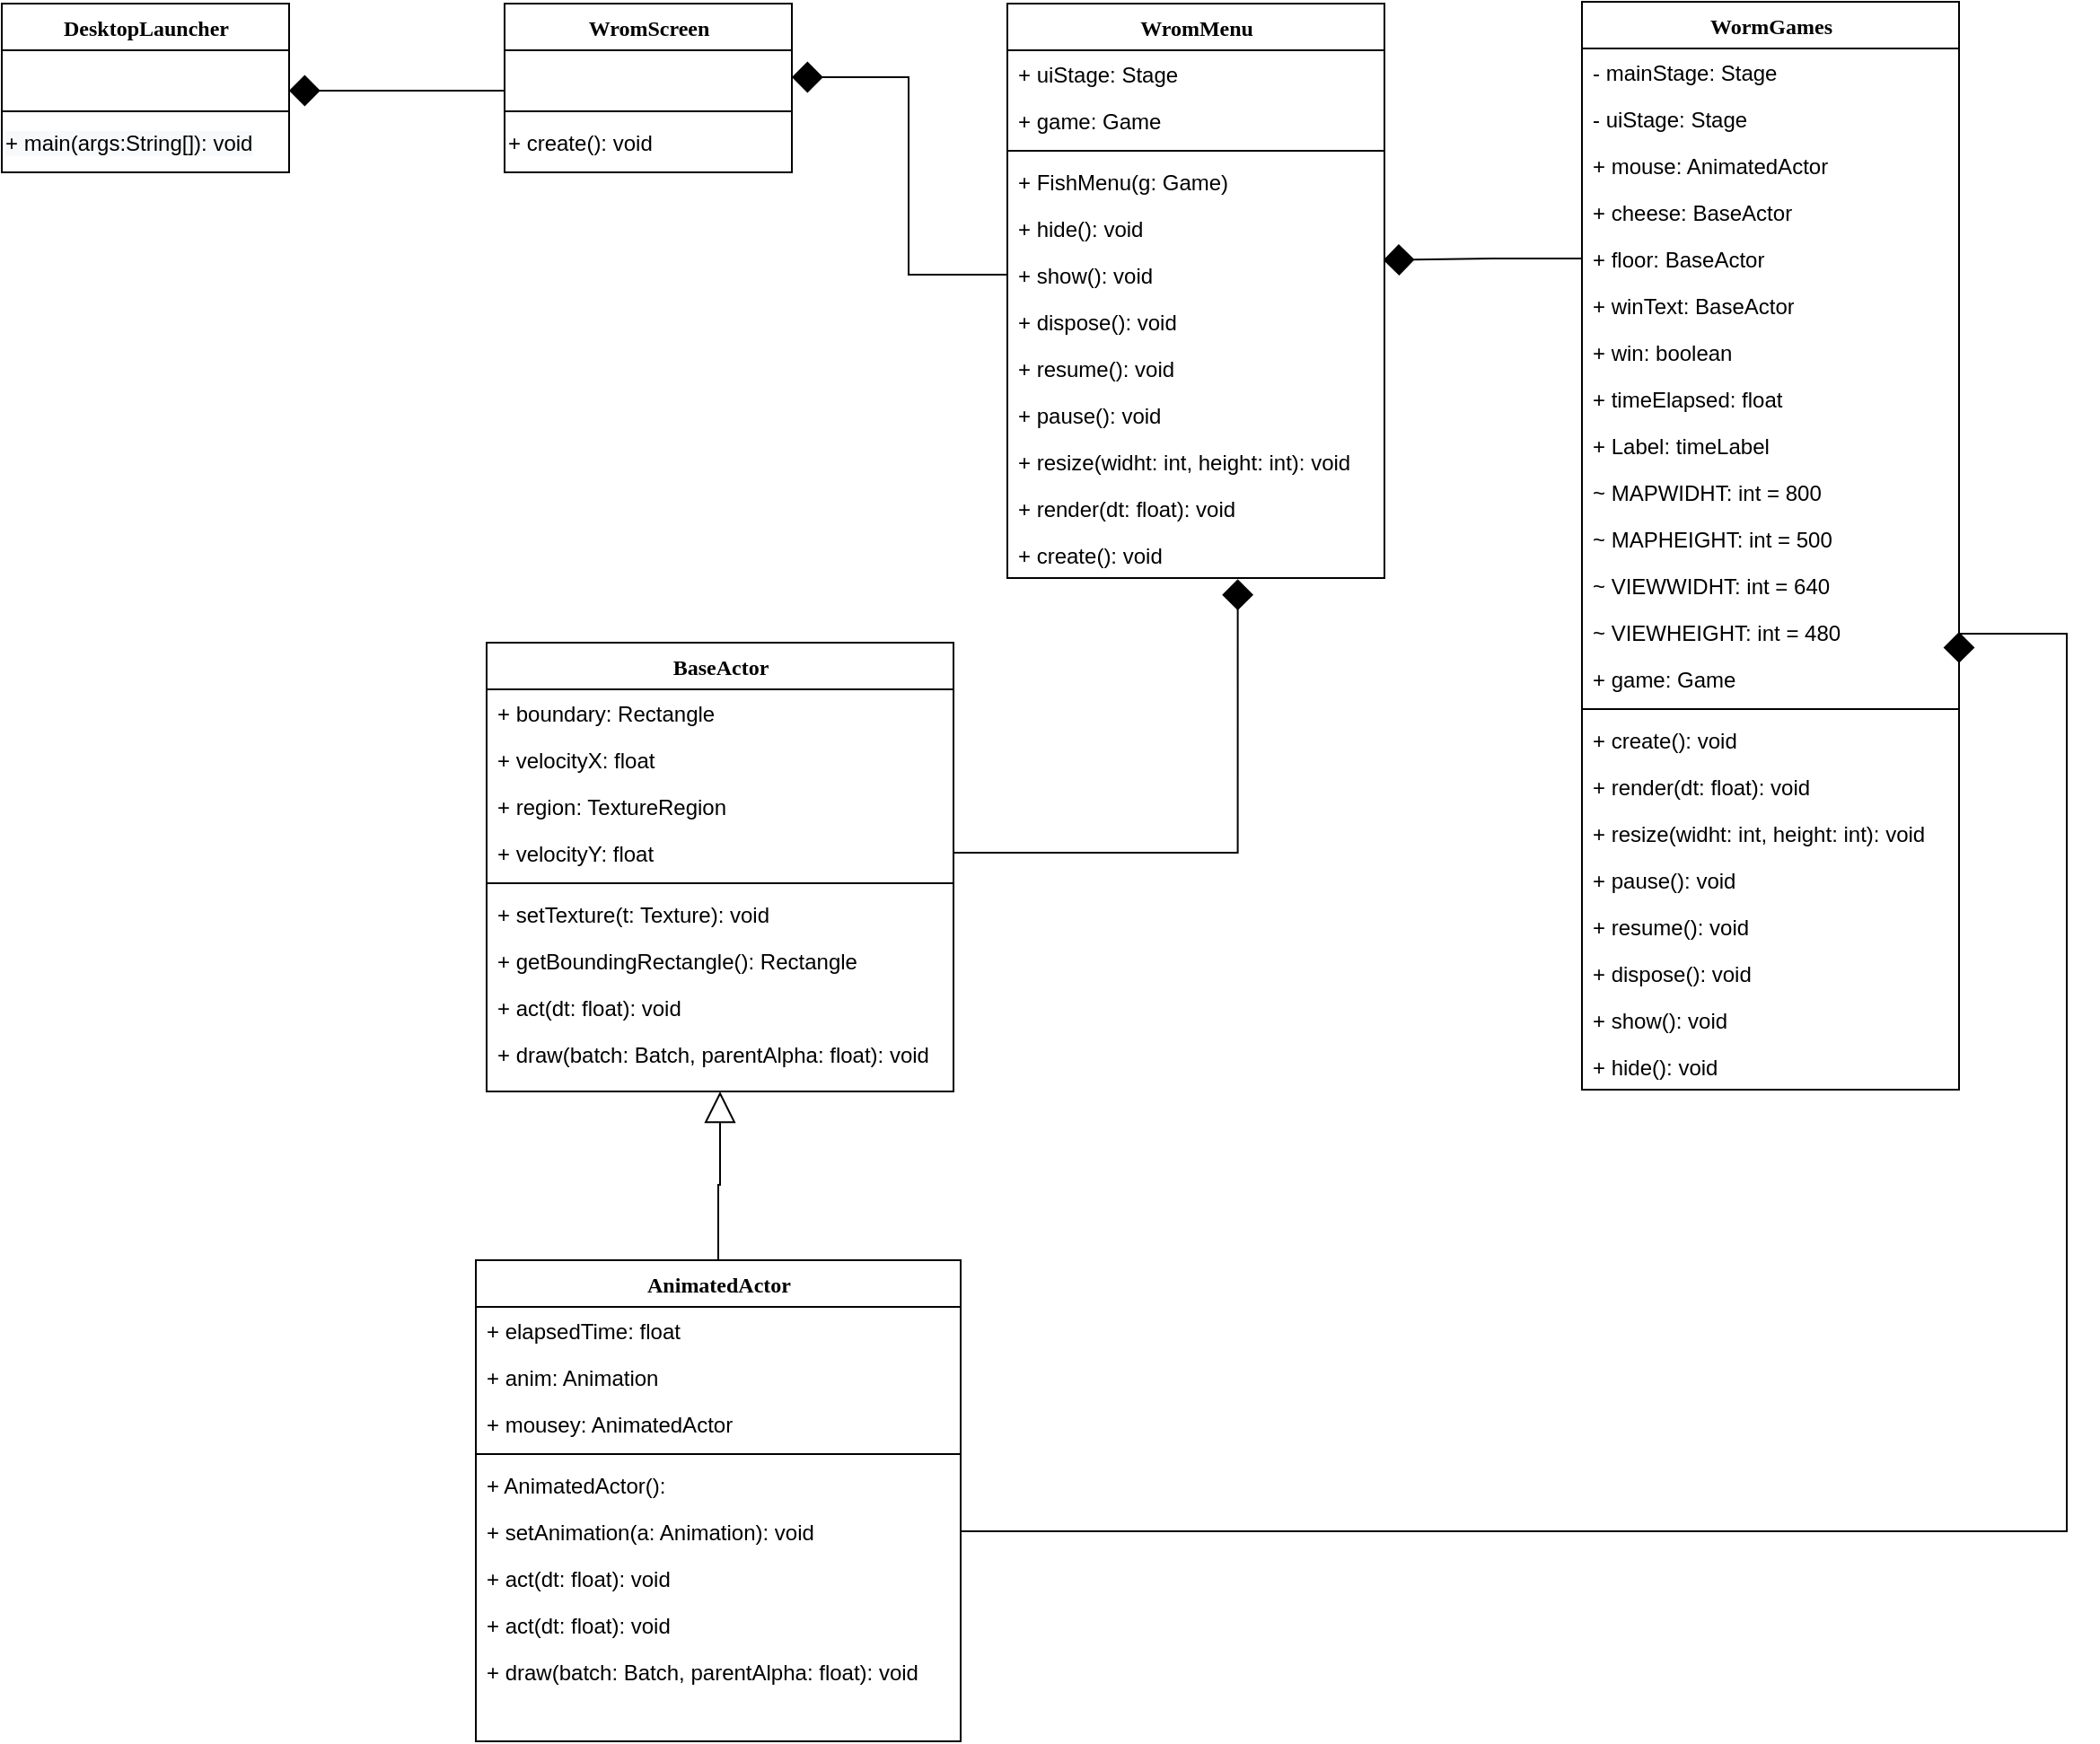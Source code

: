 <mxfile version="16.2.2" type="device" pages="2"><diagram name="Page-1" id="9f46799a-70d6-7492-0946-bef42562c5a5"><mxGraphModel dx="1456" dy="651" grid="1" gridSize="10" guides="1" tooltips="1" connect="1" arrows="1" fold="1" page="1" pageScale="1" pageWidth="1100" pageHeight="850" background="#ffffff" math="0" shadow="0"><root><mxCell id="0"/><mxCell id="1" parent="0"/><mxCell id="78961159f06e98e8-17" value="DesktopLauncher" style="swimlane;html=1;fontStyle=1;align=center;verticalAlign=top;childLayout=stackLayout;horizontal=1;startSize=26;horizontalStack=0;resizeParent=1;resizeLast=0;collapsible=1;marginBottom=0;swimlaneFillColor=#ffffff;rounded=0;shadow=0;comic=0;labelBackgroundColor=none;strokeWidth=1;fillColor=none;fontFamily=Verdana;fontSize=12" parent="1" vertex="1"><mxGeometry x="40" y="40" width="160" height="94" as="geometry"><mxRectangle x="110" y="160" width="120" height="26" as="alternateBounds"/></mxGeometry></mxCell><mxCell id="E7X37nrAxxpJZKLwiDuJ-1" value="&lt;font face=&quot;helvetica&quot;&gt;&amp;nbsp;&lt;/font&gt;" style="text;whiteSpace=wrap;html=1;" vertex="1" parent="78961159f06e98e8-17"><mxGeometry y="26" width="160" height="30" as="geometry"/></mxCell><mxCell id="78961159f06e98e8-19" value="" style="line;html=1;strokeWidth=1;fillColor=none;align=left;verticalAlign=middle;spacingTop=-1;spacingLeft=3;spacingRight=3;rotatable=0;labelPosition=right;points=[];portConstraint=eastwest;" parent="78961159f06e98e8-17" vertex="1"><mxGeometry y="56" width="160" height="8" as="geometry"/></mxCell><mxCell id="E7X37nrAxxpJZKLwiDuJ-2" value="&lt;span style=&quot;color: rgb(0, 0, 0); font-family: helvetica; font-size: 12px; font-style: normal; font-weight: 400; letter-spacing: normal; text-align: left; text-indent: 0px; text-transform: none; word-spacing: 0px; background-color: rgb(248, 249, 250); display: inline; float: none;&quot;&gt;+ main(args:String[]): void&lt;/span&gt;" style="text;whiteSpace=wrap;html=1;" vertex="1" parent="78961159f06e98e8-17"><mxGeometry y="64" width="160" height="30" as="geometry"/></mxCell><mxCell id="E7X37nrAxxpJZKLwiDuJ-29" style="edgeStyle=orthogonalEdgeStyle;rounded=0;jumpSize=6;orthogonalLoop=1;jettySize=auto;html=1;exitX=0.5;exitY=0;exitDx=0;exitDy=0;entryX=0.5;entryY=1;entryDx=0;entryDy=0;endArrow=block;endFill=0;endSize=15;" edge="1" parent="1" source="78961159f06e98e8-56" target="78961159f06e98e8-69"><mxGeometry relative="1" as="geometry"/></mxCell><mxCell id="78961159f06e98e8-56" value="AnimatedActor" style="swimlane;html=1;fontStyle=1;align=center;verticalAlign=top;childLayout=stackLayout;horizontal=1;startSize=26;horizontalStack=0;resizeParent=1;resizeLast=0;collapsible=1;marginBottom=0;swimlaneFillColor=#ffffff;rounded=0;shadow=0;comic=0;labelBackgroundColor=none;strokeWidth=1;fillColor=none;fontFamily=Verdana;fontSize=12" parent="1" vertex="1"><mxGeometry x="304" y="740" width="270" height="268" as="geometry"><mxRectangle x="330" y="880" width="130" height="26" as="alternateBounds"/></mxGeometry></mxCell><mxCell id="Fxv-UuYVDRxt9ZPVT6x_-12" value="+ elapsedTime: float" style="text;html=1;strokeColor=none;fillColor=none;align=left;verticalAlign=top;spacingLeft=4;spacingRight=4;whiteSpace=wrap;overflow=hidden;rotatable=0;points=[[0,0.5],[1,0.5]];portConstraint=eastwest;" parent="78961159f06e98e8-56" vertex="1"><mxGeometry y="26" width="270" height="26" as="geometry"/></mxCell><mxCell id="78961159f06e98e8-57" value="+ anim: Animation" style="text;html=1;strokeColor=none;fillColor=none;align=left;verticalAlign=top;spacingLeft=4;spacingRight=4;whiteSpace=wrap;overflow=hidden;rotatable=0;points=[[0,0.5],[1,0.5]];portConstraint=eastwest;" parent="78961159f06e98e8-56" vertex="1"><mxGeometry y="52" width="270" height="26" as="geometry"/></mxCell><mxCell id="78961159f06e98e8-58" value="+ mousey: AnimatedActor&amp;nbsp;" style="text;html=1;strokeColor=none;fillColor=none;align=left;verticalAlign=top;spacingLeft=4;spacingRight=4;whiteSpace=wrap;overflow=hidden;rotatable=0;points=[[0,0.5],[1,0.5]];portConstraint=eastwest;" parent="78961159f06e98e8-56" vertex="1"><mxGeometry y="78" width="270" height="26" as="geometry"/></mxCell><mxCell id="78961159f06e98e8-64" value="" style="line;html=1;strokeWidth=1;fillColor=none;align=left;verticalAlign=middle;spacingTop=-1;spacingLeft=3;spacingRight=3;rotatable=0;labelPosition=right;points=[];portConstraint=eastwest;" parent="78961159f06e98e8-56" vertex="1"><mxGeometry y="104" width="270" height="8" as="geometry"/></mxCell><mxCell id="78961159f06e98e8-65" value="+ AnimatedActor():&amp;nbsp;" style="text;html=1;strokeColor=none;fillColor=none;align=left;verticalAlign=top;spacingLeft=4;spacingRight=4;whiteSpace=wrap;overflow=hidden;rotatable=0;points=[[0,0.5],[1,0.5]];portConstraint=eastwest;" parent="78961159f06e98e8-56" vertex="1"><mxGeometry y="112" width="270" height="26" as="geometry"/></mxCell><mxCell id="78961159f06e98e8-68" value="+ setAnimation(a: Animation): void" style="text;html=1;strokeColor=none;fillColor=none;align=left;verticalAlign=top;spacingLeft=4;spacingRight=4;whiteSpace=wrap;overflow=hidden;rotatable=0;points=[[0,0.5],[1,0.5]];portConstraint=eastwest;" parent="78961159f06e98e8-56" vertex="1"><mxGeometry y="138" width="270" height="26" as="geometry"/></mxCell><mxCell id="Fxv-UuYVDRxt9ZPVT6x_-13" value="+ act(dt: float): void" style="text;html=1;strokeColor=none;fillColor=none;align=left;verticalAlign=top;spacingLeft=4;spacingRight=4;whiteSpace=wrap;overflow=hidden;rotatable=0;points=[[0,0.5],[1,0.5]];portConstraint=eastwest;" parent="78961159f06e98e8-56" vertex="1"><mxGeometry y="164" width="270" height="26" as="geometry"/></mxCell><mxCell id="Fxv-UuYVDRxt9ZPVT6x_-14" value="+ act(dt: float): void" style="text;html=1;strokeColor=none;fillColor=none;align=left;verticalAlign=top;spacingLeft=4;spacingRight=4;whiteSpace=wrap;overflow=hidden;rotatable=0;points=[[0,0.5],[1,0.5]];portConstraint=eastwest;" parent="78961159f06e98e8-56" vertex="1"><mxGeometry y="190" width="270" height="26" as="geometry"/></mxCell><mxCell id="Fxv-UuYVDRxt9ZPVT6x_-15" value="+ draw(batch: Batch, parentAlpha: float): void" style="text;html=1;strokeColor=none;fillColor=none;align=left;verticalAlign=top;spacingLeft=4;spacingRight=4;whiteSpace=wrap;overflow=hidden;rotatable=0;points=[[0,0.5],[1,0.5]];portConstraint=eastwest;" parent="78961159f06e98e8-56" vertex="1"><mxGeometry y="216" width="270" height="26" as="geometry"/></mxCell><mxCell id="78961159f06e98e8-69" value="BaseActor" style="swimlane;html=1;fontStyle=1;align=center;verticalAlign=top;childLayout=stackLayout;horizontal=1;startSize=26;horizontalStack=0;resizeParent=1;resizeLast=0;collapsible=1;marginBottom=0;swimlaneFillColor=#ffffff;rounded=0;shadow=0;comic=0;labelBackgroundColor=none;strokeWidth=1;fillColor=none;fontFamily=Verdana;fontSize=12" parent="1" vertex="1"><mxGeometry x="310" y="396" width="260" height="250" as="geometry"><mxRectangle x="330" y="510.0" width="100" height="26" as="alternateBounds"/></mxGeometry></mxCell><mxCell id="78961159f06e98e8-72" value="+ boundary: Rectangle" style="text;html=1;strokeColor=none;fillColor=none;align=left;verticalAlign=top;spacingLeft=4;spacingRight=4;whiteSpace=wrap;overflow=hidden;rotatable=0;points=[[0,0.5],[1,0.5]];portConstraint=eastwest;" parent="78961159f06e98e8-69" vertex="1"><mxGeometry y="26" width="260" height="26" as="geometry"/></mxCell><mxCell id="78961159f06e98e8-74" value="+ velocityX: float" style="text;html=1;strokeColor=none;fillColor=none;align=left;verticalAlign=top;spacingLeft=4;spacingRight=4;whiteSpace=wrap;overflow=hidden;rotatable=0;points=[[0,0.5],[1,0.5]];portConstraint=eastwest;" parent="78961159f06e98e8-69" vertex="1"><mxGeometry y="52" width="260" height="26" as="geometry"/></mxCell><mxCell id="78961159f06e98e8-71" value="+ region: TextureRegion" style="text;html=1;strokeColor=none;fillColor=none;align=left;verticalAlign=top;spacingLeft=4;spacingRight=4;whiteSpace=wrap;overflow=hidden;rotatable=0;points=[[0,0.5],[1,0.5]];portConstraint=eastwest;" parent="78961159f06e98e8-69" vertex="1"><mxGeometry y="78" width="260" height="26" as="geometry"/></mxCell><mxCell id="78961159f06e98e8-75" value="+ velocityY: float" style="text;html=1;strokeColor=none;fillColor=none;align=left;verticalAlign=top;spacingLeft=4;spacingRight=4;whiteSpace=wrap;overflow=hidden;rotatable=0;points=[[0,0.5],[1,0.5]];portConstraint=eastwest;" parent="78961159f06e98e8-69" vertex="1"><mxGeometry y="104" width="260" height="26" as="geometry"/></mxCell><mxCell id="78961159f06e98e8-77" value="" style="line;html=1;strokeWidth=1;fillColor=none;align=left;verticalAlign=middle;spacingTop=-1;spacingLeft=3;spacingRight=3;rotatable=0;labelPosition=right;points=[];portConstraint=eastwest;" parent="78961159f06e98e8-69" vertex="1"><mxGeometry y="130" width="260" height="8" as="geometry"/></mxCell><mxCell id="Fxv-UuYVDRxt9ZPVT6x_-11" value="+ setTexture(t: Texture&lt;span&gt;): void&lt;/span&gt;" style="text;html=1;strokeColor=none;fillColor=none;align=left;verticalAlign=top;spacingLeft=4;spacingRight=4;whiteSpace=wrap;overflow=hidden;rotatable=0;points=[[0,0.5],[1,0.5]];portConstraint=eastwest;" parent="78961159f06e98e8-69" vertex="1"><mxGeometry y="138" width="260" height="26" as="geometry"/></mxCell><mxCell id="78961159f06e98e8-79" value="+ getBoundingRectangle(): Rectangle" style="text;html=1;strokeColor=none;fillColor=none;align=left;verticalAlign=top;spacingLeft=4;spacingRight=4;whiteSpace=wrap;overflow=hidden;rotatable=0;points=[[0,0.5],[1,0.5]];portConstraint=eastwest;" parent="78961159f06e98e8-69" vertex="1"><mxGeometry y="164" width="260" height="26" as="geometry"/></mxCell><mxCell id="78961159f06e98e8-81" value="+ act(dt: float): void" style="text;html=1;strokeColor=none;fillColor=none;align=left;verticalAlign=top;spacingLeft=4;spacingRight=4;whiteSpace=wrap;overflow=hidden;rotatable=0;points=[[0,0.5],[1,0.5]];portConstraint=eastwest;" parent="78961159f06e98e8-69" vertex="1"><mxGeometry y="190" width="260" height="26" as="geometry"/></mxCell><mxCell id="E7X37nrAxxpJZKLwiDuJ-28" value="+ draw(batch: Batch, parentAlpha: float): void" style="text;html=1;strokeColor=none;fillColor=none;align=left;verticalAlign=top;spacingLeft=4;spacingRight=4;whiteSpace=wrap;overflow=hidden;rotatable=0;points=[[0,0.5],[1,0.5]];portConstraint=eastwest;" vertex="1" parent="78961159f06e98e8-69"><mxGeometry y="216" width="260" height="26" as="geometry"/></mxCell><mxCell id="78961159f06e98e8-95" value="WormGames" style="swimlane;html=1;fontStyle=1;align=center;verticalAlign=top;childLayout=stackLayout;horizontal=1;startSize=26;horizontalStack=0;resizeParent=1;resizeLast=0;collapsible=1;marginBottom=0;swimlaneFillColor=#ffffff;rounded=0;shadow=0;comic=0;labelBackgroundColor=none;strokeWidth=1;fillColor=none;fontFamily=Verdana;fontSize=12" parent="1" vertex="1"><mxGeometry x="920" y="39" width="210" height="606" as="geometry"/></mxCell><mxCell id="78961159f06e98e8-96" value="- mainStage: Stage" style="text;html=1;strokeColor=none;fillColor=none;align=left;verticalAlign=top;spacingLeft=4;spacingRight=4;whiteSpace=wrap;overflow=hidden;rotatable=0;points=[[0,0.5],[1,0.5]];portConstraint=eastwest;" parent="78961159f06e98e8-95" vertex="1"><mxGeometry y="26" width="210" height="26" as="geometry"/></mxCell><mxCell id="78961159f06e98e8-97" value="- uiStage: Stage" style="text;html=1;strokeColor=none;fillColor=none;align=left;verticalAlign=top;spacingLeft=4;spacingRight=4;whiteSpace=wrap;overflow=hidden;rotatable=0;points=[[0,0.5],[1,0.5]];portConstraint=eastwest;" parent="78961159f06e98e8-95" vertex="1"><mxGeometry y="52" width="210" height="26" as="geometry"/></mxCell><mxCell id="78961159f06e98e8-98" value="+ mouse: AnimatedActor" style="text;html=1;strokeColor=none;fillColor=none;align=left;verticalAlign=top;spacingLeft=4;spacingRight=4;whiteSpace=wrap;overflow=hidden;rotatable=0;points=[[0,0.5],[1,0.5]];portConstraint=eastwest;" parent="78961159f06e98e8-95" vertex="1"><mxGeometry y="78" width="210" height="26" as="geometry"/></mxCell><mxCell id="78961159f06e98e8-102" value="+ cheese: BaseActor" style="text;html=1;strokeColor=none;fillColor=none;align=left;verticalAlign=top;spacingLeft=4;spacingRight=4;whiteSpace=wrap;overflow=hidden;rotatable=0;points=[[0,0.5],[1,0.5]];portConstraint=eastwest;" parent="78961159f06e98e8-95" vertex="1"><mxGeometry y="104" width="210" height="26" as="geometry"/></mxCell><mxCell id="mQrutdCNHGDnAHtZj3A9-2" value="+ floor: BaseActor" style="text;html=1;strokeColor=none;fillColor=none;align=left;verticalAlign=top;spacingLeft=4;spacingRight=4;whiteSpace=wrap;overflow=hidden;rotatable=0;points=[[0,0.5],[1,0.5]];portConstraint=eastwest;" parent="78961159f06e98e8-95" vertex="1"><mxGeometry y="130" width="210" height="26" as="geometry"/></mxCell><mxCell id="mQrutdCNHGDnAHtZj3A9-1" value="+ winText: BaseActor" style="text;html=1;strokeColor=none;fillColor=none;align=left;verticalAlign=top;spacingLeft=4;spacingRight=4;whiteSpace=wrap;overflow=hidden;rotatable=0;points=[[0,0.5],[1,0.5]];portConstraint=eastwest;" parent="78961159f06e98e8-95" vertex="1"><mxGeometry y="156" width="210" height="26" as="geometry"/></mxCell><mxCell id="mQrutdCNHGDnAHtZj3A9-4" value="+ win: boolean" style="text;html=1;strokeColor=none;fillColor=none;align=left;verticalAlign=top;spacingLeft=4;spacingRight=4;whiteSpace=wrap;overflow=hidden;rotatable=0;points=[[0,0.5],[1,0.5]];portConstraint=eastwest;" parent="78961159f06e98e8-95" vertex="1"><mxGeometry y="182" width="210" height="26" as="geometry"/></mxCell><mxCell id="mQrutdCNHGDnAHtZj3A9-3" value="+ timeElapsed: float" style="text;html=1;strokeColor=none;fillColor=none;align=left;verticalAlign=top;spacingLeft=4;spacingRight=4;whiteSpace=wrap;overflow=hidden;rotatable=0;points=[[0,0.5],[1,0.5]];portConstraint=eastwest;" parent="78961159f06e98e8-95" vertex="1"><mxGeometry y="208" width="210" height="26" as="geometry"/></mxCell><mxCell id="mQrutdCNHGDnAHtZj3A9-5" value="+ Label: timeLabel" style="text;html=1;strokeColor=none;fillColor=none;align=left;verticalAlign=top;spacingLeft=4;spacingRight=4;whiteSpace=wrap;overflow=hidden;rotatable=0;points=[[0,0.5],[1,0.5]];portConstraint=eastwest;" parent="78961159f06e98e8-95" vertex="1"><mxGeometry y="234" width="210" height="26" as="geometry"/></mxCell><mxCell id="mQrutdCNHGDnAHtZj3A9-6" value="~ MAPWIDHT: int = 800" style="text;html=1;strokeColor=none;fillColor=none;align=left;verticalAlign=top;spacingLeft=4;spacingRight=4;whiteSpace=wrap;overflow=hidden;rotatable=0;points=[[0,0.5],[1,0.5]];portConstraint=eastwest;" parent="78961159f06e98e8-95" vertex="1"><mxGeometry y="260" width="210" height="26" as="geometry"/></mxCell><mxCell id="mQrutdCNHGDnAHtZj3A9-7" value="~ MAPHEIGHT: int = 500" style="text;html=1;strokeColor=none;fillColor=none;align=left;verticalAlign=top;spacingLeft=4;spacingRight=4;whiteSpace=wrap;overflow=hidden;rotatable=0;points=[[0,0.5],[1,0.5]];portConstraint=eastwest;" parent="78961159f06e98e8-95" vertex="1"><mxGeometry y="286" width="210" height="26" as="geometry"/></mxCell><mxCell id="mQrutdCNHGDnAHtZj3A9-9" value="~ VIEWWIDHT: int = 640" style="text;html=1;strokeColor=none;fillColor=none;align=left;verticalAlign=top;spacingLeft=4;spacingRight=4;whiteSpace=wrap;overflow=hidden;rotatable=0;points=[[0,0.5],[1,0.5]];portConstraint=eastwest;" parent="78961159f06e98e8-95" vertex="1"><mxGeometry y="312" width="210" height="26" as="geometry"/></mxCell><mxCell id="mQrutdCNHGDnAHtZj3A9-10" value="~ VIEWHEIGHT: int = 480" style="text;html=1;strokeColor=none;fillColor=none;align=left;verticalAlign=top;spacingLeft=4;spacingRight=4;whiteSpace=wrap;overflow=hidden;rotatable=0;points=[[0,0.5],[1,0.5]];portConstraint=eastwest;" parent="78961159f06e98e8-95" vertex="1"><mxGeometry y="338" width="210" height="26" as="geometry"/></mxCell><mxCell id="mQrutdCNHGDnAHtZj3A9-11" value="+ game: Game" style="text;html=1;strokeColor=none;fillColor=none;align=left;verticalAlign=top;spacingLeft=4;spacingRight=4;whiteSpace=wrap;overflow=hidden;rotatable=0;points=[[0,0.5],[1,0.5]];portConstraint=eastwest;" parent="78961159f06e98e8-95" vertex="1"><mxGeometry y="364" width="210" height="26" as="geometry"/></mxCell><mxCell id="78961159f06e98e8-103" value="" style="line;html=1;strokeWidth=1;fillColor=none;align=left;verticalAlign=middle;spacingTop=-1;spacingLeft=3;spacingRight=3;rotatable=0;labelPosition=right;points=[];portConstraint=eastwest;" parent="78961159f06e98e8-95" vertex="1"><mxGeometry y="390" width="210" height="8" as="geometry"/></mxCell><mxCell id="78961159f06e98e8-104" value="+ create(): void" style="text;html=1;strokeColor=none;fillColor=none;align=left;verticalAlign=top;spacingLeft=4;spacingRight=4;whiteSpace=wrap;overflow=hidden;rotatable=0;points=[[0,0.5],[1,0.5]];portConstraint=eastwest;" parent="78961159f06e98e8-95" vertex="1"><mxGeometry y="398" width="210" height="26" as="geometry"/></mxCell><mxCell id="mQrutdCNHGDnAHtZj3A9-8" value="+ render(dt: float): void" style="text;html=1;strokeColor=none;fillColor=none;align=left;verticalAlign=top;spacingLeft=4;spacingRight=4;whiteSpace=wrap;overflow=hidden;rotatable=0;points=[[0,0.5],[1,0.5]];portConstraint=eastwest;" parent="78961159f06e98e8-95" vertex="1"><mxGeometry y="424" width="210" height="26" as="geometry"/></mxCell><mxCell id="mQrutdCNHGDnAHtZj3A9-17" value="+ resize(widht: int, height: int): void" style="text;html=1;strokeColor=none;fillColor=none;align=left;verticalAlign=top;spacingLeft=4;spacingRight=4;whiteSpace=wrap;overflow=hidden;rotatable=0;points=[[0,0.5],[1,0.5]];portConstraint=eastwest;" parent="78961159f06e98e8-95" vertex="1"><mxGeometry y="450" width="210" height="26" as="geometry"/></mxCell><mxCell id="mQrutdCNHGDnAHtZj3A9-12" value="+ pause(): void" style="text;html=1;strokeColor=none;fillColor=none;align=left;verticalAlign=top;spacingLeft=4;spacingRight=4;whiteSpace=wrap;overflow=hidden;rotatable=0;points=[[0,0.5],[1,0.5]];portConstraint=eastwest;" parent="78961159f06e98e8-95" vertex="1"><mxGeometry y="476" width="210" height="26" as="geometry"/></mxCell><mxCell id="mQrutdCNHGDnAHtZj3A9-13" value="+ resume(): void" style="text;html=1;strokeColor=none;fillColor=none;align=left;verticalAlign=top;spacingLeft=4;spacingRight=4;whiteSpace=wrap;overflow=hidden;rotatable=0;points=[[0,0.5],[1,0.5]];portConstraint=eastwest;" parent="78961159f06e98e8-95" vertex="1"><mxGeometry y="502" width="210" height="26" as="geometry"/></mxCell><mxCell id="mQrutdCNHGDnAHtZj3A9-14" value="+ dispose(): void" style="text;html=1;strokeColor=none;fillColor=none;align=left;verticalAlign=top;spacingLeft=4;spacingRight=4;whiteSpace=wrap;overflow=hidden;rotatable=0;points=[[0,0.5],[1,0.5]];portConstraint=eastwest;" parent="78961159f06e98e8-95" vertex="1"><mxGeometry y="528" width="210" height="26" as="geometry"/></mxCell><mxCell id="mQrutdCNHGDnAHtZj3A9-15" value="+ show(): void" style="text;html=1;strokeColor=none;fillColor=none;align=left;verticalAlign=top;spacingLeft=4;spacingRight=4;whiteSpace=wrap;overflow=hidden;rotatable=0;points=[[0,0.5],[1,0.5]];portConstraint=eastwest;" parent="78961159f06e98e8-95" vertex="1"><mxGeometry y="554" width="210" height="26" as="geometry"/></mxCell><mxCell id="mQrutdCNHGDnAHtZj3A9-16" value="+ hide(): void" style="text;html=1;strokeColor=none;fillColor=none;align=left;verticalAlign=top;spacingLeft=4;spacingRight=4;whiteSpace=wrap;overflow=hidden;rotatable=0;points=[[0,0.5],[1,0.5]];portConstraint=eastwest;" parent="78961159f06e98e8-95" vertex="1"><mxGeometry y="580" width="210" height="26" as="geometry"/></mxCell><mxCell id="E7X37nrAxxpJZKLwiDuJ-3" value="WromScreen" style="swimlane;html=1;fontStyle=1;align=center;verticalAlign=top;childLayout=stackLayout;horizontal=1;startSize=26;horizontalStack=0;resizeParent=1;resizeLast=0;collapsible=1;marginBottom=0;swimlaneFillColor=#ffffff;rounded=0;shadow=0;comic=0;labelBackgroundColor=none;strokeWidth=1;fillColor=none;fontFamily=Verdana;fontSize=12" vertex="1" parent="1"><mxGeometry x="320" y="40" width="160" height="94" as="geometry"><mxRectangle x="110" y="160" width="120" height="26" as="alternateBounds"/></mxGeometry></mxCell><mxCell id="E7X37nrAxxpJZKLwiDuJ-4" value="&lt;font face=&quot;helvetica&quot;&gt;&amp;nbsp;&lt;/font&gt;" style="text;whiteSpace=wrap;html=1;" vertex="1" parent="E7X37nrAxxpJZKLwiDuJ-3"><mxGeometry y="26" width="160" height="30" as="geometry"/></mxCell><mxCell id="E7X37nrAxxpJZKLwiDuJ-5" value="" style="line;html=1;strokeWidth=1;fillColor=none;align=left;verticalAlign=middle;spacingTop=-1;spacingLeft=3;spacingRight=3;rotatable=0;labelPosition=right;points=[];portConstraint=eastwest;" vertex="1" parent="E7X37nrAxxpJZKLwiDuJ-3"><mxGeometry y="56" width="160" height="8" as="geometry"/></mxCell><mxCell id="E7X37nrAxxpJZKLwiDuJ-6" value="+ create(): void" style="text;whiteSpace=wrap;html=1;" vertex="1" parent="E7X37nrAxxpJZKLwiDuJ-3"><mxGeometry y="64" width="160" height="30" as="geometry"/></mxCell><mxCell id="E7X37nrAxxpJZKLwiDuJ-7" style="edgeStyle=orthogonalEdgeStyle;rounded=0;orthogonalLoop=1;jettySize=auto;html=1;exitX=0;exitY=0.75;exitDx=0;exitDy=0;entryX=1;entryY=0.75;entryDx=0;entryDy=0;endArrow=diamond;endFill=1;jumpSize=6;endSize=15;" edge="1" parent="1" source="E7X37nrAxxpJZKLwiDuJ-4" target="E7X37nrAxxpJZKLwiDuJ-1"><mxGeometry relative="1" as="geometry"/></mxCell><mxCell id="E7X37nrAxxpJZKLwiDuJ-8" value="WromMenu" style="swimlane;html=1;fontStyle=1;align=center;verticalAlign=top;childLayout=stackLayout;horizontal=1;startSize=26;horizontalStack=0;resizeParent=1;resizeLast=0;collapsible=1;marginBottom=0;swimlaneFillColor=#ffffff;rounded=0;shadow=0;comic=0;labelBackgroundColor=none;strokeWidth=1;fillColor=none;fontFamily=Verdana;fontSize=12" vertex="1" parent="1"><mxGeometry x="600" y="40" width="210" height="320" as="geometry"><mxRectangle x="110" y="160" width="120" height="26" as="alternateBounds"/></mxGeometry></mxCell><mxCell id="E7X37nrAxxpJZKLwiDuJ-13" value="+ uiStage: Stage" style="text;html=1;strokeColor=none;fillColor=none;align=left;verticalAlign=top;spacingLeft=4;spacingRight=4;whiteSpace=wrap;overflow=hidden;rotatable=0;points=[[0,0.5],[1,0.5]];portConstraint=eastwest;" vertex="1" parent="E7X37nrAxxpJZKLwiDuJ-8"><mxGeometry y="26" width="210" height="26" as="geometry"/></mxCell><mxCell id="E7X37nrAxxpJZKLwiDuJ-12" value="+ game: Game" style="text;html=1;strokeColor=none;fillColor=none;align=left;verticalAlign=top;spacingLeft=4;spacingRight=4;whiteSpace=wrap;overflow=hidden;rotatable=0;points=[[0,0.5],[1,0.5]];portConstraint=eastwest;" vertex="1" parent="E7X37nrAxxpJZKLwiDuJ-8"><mxGeometry y="52" width="210" height="26" as="geometry"/></mxCell><mxCell id="E7X37nrAxxpJZKLwiDuJ-10" value="" style="line;html=1;strokeWidth=1;fillColor=none;align=left;verticalAlign=middle;spacingTop=-1;spacingLeft=3;spacingRight=3;rotatable=0;labelPosition=right;points=[];portConstraint=eastwest;" vertex="1" parent="E7X37nrAxxpJZKLwiDuJ-8"><mxGeometry y="78" width="210" height="8" as="geometry"/></mxCell><mxCell id="E7X37nrAxxpJZKLwiDuJ-14" value="+ FishMenu(g: Game)&amp;nbsp;" style="text;html=1;strokeColor=none;fillColor=none;align=left;verticalAlign=top;spacingLeft=4;spacingRight=4;whiteSpace=wrap;overflow=hidden;rotatable=0;points=[[0,0.5],[1,0.5]];portConstraint=eastwest;" vertex="1" parent="E7X37nrAxxpJZKLwiDuJ-8"><mxGeometry y="86" width="210" height="26" as="geometry"/></mxCell><mxCell id="E7X37nrAxxpJZKLwiDuJ-22" value="+ hide(): void" style="text;html=1;strokeColor=none;fillColor=none;align=left;verticalAlign=top;spacingLeft=4;spacingRight=4;whiteSpace=wrap;overflow=hidden;rotatable=0;points=[[0,0.5],[1,0.5]];portConstraint=eastwest;" vertex="1" parent="E7X37nrAxxpJZKLwiDuJ-8"><mxGeometry y="112" width="210" height="26" as="geometry"/></mxCell><mxCell id="E7X37nrAxxpJZKLwiDuJ-21" value="+ show(): void" style="text;html=1;strokeColor=none;fillColor=none;align=left;verticalAlign=top;spacingLeft=4;spacingRight=4;whiteSpace=wrap;overflow=hidden;rotatable=0;points=[[0,0.5],[1,0.5]];portConstraint=eastwest;" vertex="1" parent="E7X37nrAxxpJZKLwiDuJ-8"><mxGeometry y="138" width="210" height="26" as="geometry"/></mxCell><mxCell id="E7X37nrAxxpJZKLwiDuJ-20" value="+ dispose(): void" style="text;html=1;strokeColor=none;fillColor=none;align=left;verticalAlign=top;spacingLeft=4;spacingRight=4;whiteSpace=wrap;overflow=hidden;rotatable=0;points=[[0,0.5],[1,0.5]];portConstraint=eastwest;" vertex="1" parent="E7X37nrAxxpJZKLwiDuJ-8"><mxGeometry y="164" width="210" height="26" as="geometry"/></mxCell><mxCell id="E7X37nrAxxpJZKLwiDuJ-19" value="+ resume(): void" style="text;html=1;strokeColor=none;fillColor=none;align=left;verticalAlign=top;spacingLeft=4;spacingRight=4;whiteSpace=wrap;overflow=hidden;rotatable=0;points=[[0,0.5],[1,0.5]];portConstraint=eastwest;" vertex="1" parent="E7X37nrAxxpJZKLwiDuJ-8"><mxGeometry y="190" width="210" height="26" as="geometry"/></mxCell><mxCell id="E7X37nrAxxpJZKLwiDuJ-18" value="+ pause(): void" style="text;html=1;strokeColor=none;fillColor=none;align=left;verticalAlign=top;spacingLeft=4;spacingRight=4;whiteSpace=wrap;overflow=hidden;rotatable=0;points=[[0,0.5],[1,0.5]];portConstraint=eastwest;" vertex="1" parent="E7X37nrAxxpJZKLwiDuJ-8"><mxGeometry y="216" width="210" height="26" as="geometry"/></mxCell><mxCell id="E7X37nrAxxpJZKLwiDuJ-17" value="+ resize(widht: int, height: int): void" style="text;html=1;strokeColor=none;fillColor=none;align=left;verticalAlign=top;spacingLeft=4;spacingRight=4;whiteSpace=wrap;overflow=hidden;rotatable=0;points=[[0,0.5],[1,0.5]];portConstraint=eastwest;" vertex="1" parent="E7X37nrAxxpJZKLwiDuJ-8"><mxGeometry y="242" width="210" height="26" as="geometry"/></mxCell><mxCell id="E7X37nrAxxpJZKLwiDuJ-16" value="+ render(dt: float): void" style="text;html=1;strokeColor=none;fillColor=none;align=left;verticalAlign=top;spacingLeft=4;spacingRight=4;whiteSpace=wrap;overflow=hidden;rotatable=0;points=[[0,0.5],[1,0.5]];portConstraint=eastwest;" vertex="1" parent="E7X37nrAxxpJZKLwiDuJ-8"><mxGeometry y="268" width="210" height="26" as="geometry"/></mxCell><mxCell id="E7X37nrAxxpJZKLwiDuJ-15" value="+ create(): void" style="text;html=1;strokeColor=none;fillColor=none;align=left;verticalAlign=top;spacingLeft=4;spacingRight=4;whiteSpace=wrap;overflow=hidden;rotatable=0;points=[[0,0.5],[1,0.5]];portConstraint=eastwest;" vertex="1" parent="E7X37nrAxxpJZKLwiDuJ-8"><mxGeometry y="294" width="210" height="26" as="geometry"/></mxCell><mxCell id="E7X37nrAxxpJZKLwiDuJ-24" style="edgeStyle=orthogonalEdgeStyle;rounded=0;jumpSize=6;orthogonalLoop=1;jettySize=auto;html=1;exitX=0;exitY=0.5;exitDx=0;exitDy=0;entryX=1;entryY=0.5;entryDx=0;entryDy=0;endArrow=diamond;endFill=1;endSize=15;" edge="1" parent="1" source="E7X37nrAxxpJZKLwiDuJ-21" target="E7X37nrAxxpJZKLwiDuJ-4"><mxGeometry relative="1" as="geometry"/></mxCell><mxCell id="E7X37nrAxxpJZKLwiDuJ-25" style="edgeStyle=orthogonalEdgeStyle;rounded=0;jumpSize=6;orthogonalLoop=1;jettySize=auto;html=1;exitX=0;exitY=0.5;exitDx=0;exitDy=0;entryX=0.997;entryY=0.187;entryDx=0;entryDy=0;entryPerimeter=0;endArrow=diamond;endFill=1;endSize=15;" edge="1" parent="1" source="mQrutdCNHGDnAHtZj3A9-2" target="E7X37nrAxxpJZKLwiDuJ-21"><mxGeometry relative="1" as="geometry"/></mxCell><mxCell id="E7X37nrAxxpJZKLwiDuJ-26" style="edgeStyle=orthogonalEdgeStyle;rounded=0;jumpSize=6;orthogonalLoop=1;jettySize=auto;html=1;exitX=1;exitY=0.5;exitDx=0;exitDy=0;endArrow=diamond;endFill=1;endSize=15;entryX=0.611;entryY=1.025;entryDx=0;entryDy=0;entryPerimeter=0;" edge="1" parent="1" source="78961159f06e98e8-75" target="E7X37nrAxxpJZKLwiDuJ-15"><mxGeometry relative="1" as="geometry"><mxPoint x="700" y="390" as="targetPoint"/></mxGeometry></mxCell><mxCell id="E7X37nrAxxpJZKLwiDuJ-30" style="edgeStyle=orthogonalEdgeStyle;rounded=0;jumpSize=6;orthogonalLoop=1;jettySize=auto;html=1;exitX=1;exitY=0.5;exitDx=0;exitDy=0;endArrow=diamond;endFill=1;endSize=15;entryX=1;entryY=0.5;entryDx=0;entryDy=0;" edge="1" parent="1" source="78961159f06e98e8-68" target="mQrutdCNHGDnAHtZj3A9-10"><mxGeometry relative="1" as="geometry"><mxPoint x="1230" y="380" as="targetPoint"/><Array as="points"><mxPoint x="1190" y="891"/><mxPoint x="1190" y="391"/></Array></mxGeometry></mxCell></root></mxGraphModel></diagram><diagram id="cf05qE2Hsa7prx1EX6rl" name="Page-2"><mxGraphModel dx="1080" dy="510" grid="1" gridSize="10" guides="1" tooltips="1" connect="1" arrows="1" fold="1" page="1" pageScale="1" pageWidth="850" pageHeight="1100" math="0" shadow="0"><root><mxCell id="01vEFD7Ur8_3nAI9wmh5-0"/><mxCell id="01vEFD7Ur8_3nAI9wmh5-1" parent="01vEFD7Ur8_3nAI9wmh5-0"/><mxCell id="mSb3Sl8Z4NeXafz2u5Pn-0" value="FishLauncher" style="swimlane;html=1;fontStyle=1;align=center;verticalAlign=top;childLayout=stackLayout;horizontal=1;startSize=26;horizontalStack=0;resizeParent=1;resizeLast=0;collapsible=1;marginBottom=0;swimlaneFillColor=#ffffff;rounded=0;shadow=0;comic=0;labelBackgroundColor=none;strokeWidth=1;fillColor=none;fontFamily=Verdana;fontSize=12" vertex="1" parent="01vEFD7Ur8_3nAI9wmh5-1"><mxGeometry x="110" y="160" width="160" height="110" as="geometry"><mxRectangle x="110" y="160" width="120" height="26" as="alternateBounds"/></mxGeometry></mxCell><mxCell id="mSb3Sl8Z4NeXafz2u5Pn-1" value="&amp;nbsp;" style="text;html=1;strokeColor=none;fillColor=none;align=left;verticalAlign=top;spacingLeft=4;spacingRight=4;whiteSpace=wrap;overflow=hidden;rotatable=0;points=[[0,0.5],[1,0.5]];portConstraint=eastwest;" vertex="1" parent="mSb3Sl8Z4NeXafz2u5Pn-0"><mxGeometry y="26" width="160" height="26" as="geometry"/></mxCell><mxCell id="mSb3Sl8Z4NeXafz2u5Pn-2" value="" style="line;html=1;strokeWidth=1;fillColor=none;align=left;verticalAlign=middle;spacingTop=-1;spacingLeft=3;spacingRight=3;rotatable=0;labelPosition=right;points=[];portConstraint=eastwest;" vertex="1" parent="mSb3Sl8Z4NeXafz2u5Pn-0"><mxGeometry y="52" width="160" height="8" as="geometry"/></mxCell><mxCell id="mSb3Sl8Z4NeXafz2u5Pn-3" value="+ main(args:String[]): void" style="text;html=1;strokeColor=none;fillColor=none;align=left;verticalAlign=top;spacingLeft=4;spacingRight=4;whiteSpace=wrap;overflow=hidden;rotatable=0;points=[[0,0.5],[1,0.5]];portConstraint=eastwest;" vertex="1" parent="mSb3Sl8Z4NeXafz2u5Pn-0"><mxGeometry y="60" width="160" height="26" as="geometry"/></mxCell><mxCell id="Ow_BbGyOw-2mRVzjf72p-0" value="FishGame" style="swimlane;html=1;fontStyle=1;align=center;verticalAlign=top;childLayout=stackLayout;horizontal=1;startSize=26;horizontalStack=0;resizeParent=1;resizeLast=0;collapsible=1;marginBottom=0;swimlaneFillColor=#ffffff;rounded=0;shadow=0;comic=0;labelBackgroundColor=none;strokeWidth=1;fillColor=none;fontFamily=Verdana;fontSize=12" vertex="1" parent="01vEFD7Ur8_3nAI9wmh5-1"><mxGeometry x="344" y="198" width="160" height="100" as="geometry"/></mxCell><mxCell id="Ow_BbGyOw-2mRVzjf72p-1" value="&amp;nbsp;" style="text;html=1;strokeColor=none;fillColor=none;align=left;verticalAlign=top;spacingLeft=4;spacingRight=4;whiteSpace=wrap;overflow=hidden;rotatable=0;points=[[0,0.5],[1,0.5]];portConstraint=eastwest;" vertex="1" parent="Ow_BbGyOw-2mRVzjf72p-0"><mxGeometry y="26" width="160" height="18" as="geometry"/></mxCell><mxCell id="Ow_BbGyOw-2mRVzjf72p-2" value="" style="line;html=1;strokeWidth=1;fillColor=none;align=left;verticalAlign=middle;spacingTop=-1;spacingLeft=3;spacingRight=3;rotatable=0;labelPosition=right;points=[];portConstraint=eastwest;" vertex="1" parent="Ow_BbGyOw-2mRVzjf72p-0"><mxGeometry y="44" width="160" height="8" as="geometry"/></mxCell><mxCell id="Ow_BbGyOw-2mRVzjf72p-3" value="+ create(): void" style="text;html=1;strokeColor=none;fillColor=none;align=left;verticalAlign=top;spacingLeft=4;spacingRight=4;whiteSpace=wrap;overflow=hidden;rotatable=0;points=[[0,0.5],[1,0.5]];portConstraint=eastwest;" vertex="1" parent="Ow_BbGyOw-2mRVzjf72p-0"><mxGeometry y="52" width="160" height="26" as="geometry"/></mxCell><mxCell id="qLPTuEb7nu_gOKsb26up-0" style="edgeStyle=orthogonalEdgeStyle;rounded=0;orthogonalLoop=1;jettySize=auto;html=1;exitX=0;exitY=0.5;exitDx=0;exitDy=0;entryX=1;entryY=0.5;entryDx=0;entryDy=0;startArrow=diamond;startFill=1;endArrow=none;endFill=0;jumpSize=0;startSize=12;strokeWidth=1;" edge="1" parent="01vEFD7Ur8_3nAI9wmh5-1" source="Ow_BbGyOw-2mRVzjf72p-1" target="mSb3Sl8Z4NeXafz2u5Pn-3"><mxGeometry relative="1" as="geometry"/></mxCell><mxCell id="1Hey0Pda4GIrcAPW4dGD-27" style="edgeStyle=orthogonalEdgeStyle;rounded=0;jumpSize=0;orthogonalLoop=1;jettySize=auto;html=1;exitX=0.5;exitY=1;exitDx=0;exitDy=0;entryX=0.5;entryY=0;entryDx=0;entryDy=0;startArrow=diamond;startFill=1;startSize=12;endArrow=none;endFill=0;endSize=12;targetPerimeterSpacing=0;strokeWidth=1;" edge="1" parent="01vEFD7Ur8_3nAI9wmh5-1" source="XCTJ-1Na0S_8kO3L45C0-0" target="1Hey0Pda4GIrcAPW4dGD-0"><mxGeometry relative="1" as="geometry"><Array as="points"/></mxGeometry></mxCell><mxCell id="XCTJ-1Na0S_8kO3L45C0-0" value="FishMenu" style="swimlane;html=1;fontStyle=1;align=center;verticalAlign=top;childLayout=stackLayout;horizontal=1;startSize=26;horizontalStack=0;resizeParent=1;resizeLast=0;collapsible=1;marginBottom=0;swimlaneFillColor=#ffffff;rounded=0;shadow=0;comic=0;labelBackgroundColor=none;strokeWidth=1;fillColor=none;fontFamily=Verdana;fontSize=12" vertex="1" parent="01vEFD7Ur8_3nAI9wmh5-1"><mxGeometry x="440" y="350" width="200" height="330" as="geometry"/></mxCell><mxCell id="XCTJ-1Na0S_8kO3L45C0-1" value="+ uiStage: Stage" style="text;html=1;strokeColor=none;fillColor=none;align=left;verticalAlign=top;spacingLeft=4;spacingRight=4;whiteSpace=wrap;overflow=hidden;rotatable=0;points=[[0,0.5],[1,0.5]];portConstraint=eastwest;" vertex="1" parent="XCTJ-1Na0S_8kO3L45C0-0"><mxGeometry y="26" width="200" height="26" as="geometry"/></mxCell><mxCell id="XCTJ-1Na0S_8kO3L45C0-2" value="+ game: Game" style="text;html=1;strokeColor=none;fillColor=none;align=left;verticalAlign=top;spacingLeft=4;spacingRight=4;whiteSpace=wrap;overflow=hidden;rotatable=0;points=[[0,0.5],[1,0.5]];portConstraint=eastwest;" vertex="1" parent="XCTJ-1Na0S_8kO3L45C0-0"><mxGeometry y="52" width="200" height="26" as="geometry"/></mxCell><mxCell id="XCTJ-1Na0S_8kO3L45C0-3" value="" style="line;html=1;strokeWidth=1;fillColor=none;align=left;verticalAlign=middle;spacingTop=-1;spacingLeft=3;spacingRight=3;rotatable=0;labelPosition=right;points=[];portConstraint=eastwest;" vertex="1" parent="XCTJ-1Na0S_8kO3L45C0-0"><mxGeometry y="78" width="200" height="8" as="geometry"/></mxCell><mxCell id="XCTJ-1Na0S_8kO3L45C0-4" value="+ FishMenu(g: Game)&amp;nbsp;" style="text;html=1;strokeColor=none;fillColor=none;align=left;verticalAlign=top;spacingLeft=4;spacingRight=4;whiteSpace=wrap;overflow=hidden;rotatable=0;points=[[0,0.5],[1,0.5]];portConstraint=eastwest;" vertex="1" parent="XCTJ-1Na0S_8kO3L45C0-0"><mxGeometry y="86" width="200" height="26" as="geometry"/></mxCell><mxCell id="XCTJ-1Na0S_8kO3L45C0-5" value="+ create(): void" style="text;html=1;strokeColor=none;fillColor=none;align=left;verticalAlign=top;spacingLeft=4;spacingRight=4;whiteSpace=wrap;overflow=hidden;rotatable=0;points=[[0,0.5],[1,0.5]];portConstraint=eastwest;" vertex="1" parent="XCTJ-1Na0S_8kO3L45C0-0"><mxGeometry y="112" width="200" height="26" as="geometry"/></mxCell><mxCell id="XCTJ-1Na0S_8kO3L45C0-6" value="+ render(dt: float): void" style="text;html=1;strokeColor=none;fillColor=none;align=left;verticalAlign=top;spacingLeft=4;spacingRight=4;whiteSpace=wrap;overflow=hidden;rotatable=0;points=[[0,0.5],[1,0.5]];portConstraint=eastwest;" vertex="1" parent="XCTJ-1Na0S_8kO3L45C0-0"><mxGeometry y="138" width="200" height="26" as="geometry"/></mxCell><mxCell id="XCTJ-1Na0S_8kO3L45C0-7" value="+ resize(widht: int, height: int): void" style="text;html=1;strokeColor=none;fillColor=none;align=left;verticalAlign=top;spacingLeft=4;spacingRight=4;whiteSpace=wrap;overflow=hidden;rotatable=0;points=[[0,0.5],[1,0.5]];portConstraint=eastwest;" vertex="1" parent="XCTJ-1Na0S_8kO3L45C0-0"><mxGeometry y="164" width="200" height="26" as="geometry"/></mxCell><mxCell id="XCTJ-1Na0S_8kO3L45C0-8" value="+ pause(): void" style="text;html=1;strokeColor=none;fillColor=none;align=left;verticalAlign=top;spacingLeft=4;spacingRight=4;whiteSpace=wrap;overflow=hidden;rotatable=0;points=[[0,0.5],[1,0.5]];portConstraint=eastwest;" vertex="1" parent="XCTJ-1Na0S_8kO3L45C0-0"><mxGeometry y="190" width="200" height="26" as="geometry"/></mxCell><mxCell id="XCTJ-1Na0S_8kO3L45C0-9" value="+ resume(): void" style="text;html=1;strokeColor=none;fillColor=none;align=left;verticalAlign=top;spacingLeft=4;spacingRight=4;whiteSpace=wrap;overflow=hidden;rotatable=0;points=[[0,0.5],[1,0.5]];portConstraint=eastwest;" vertex="1" parent="XCTJ-1Na0S_8kO3L45C0-0"><mxGeometry y="216" width="200" height="26" as="geometry"/></mxCell><mxCell id="XCTJ-1Na0S_8kO3L45C0-10" value="+ dispose(): void" style="text;html=1;strokeColor=none;fillColor=none;align=left;verticalAlign=top;spacingLeft=4;spacingRight=4;whiteSpace=wrap;overflow=hidden;rotatable=0;points=[[0,0.5],[1,0.5]];portConstraint=eastwest;" vertex="1" parent="XCTJ-1Na0S_8kO3L45C0-0"><mxGeometry y="242" width="200" height="26" as="geometry"/></mxCell><mxCell id="XCTJ-1Na0S_8kO3L45C0-11" value="+ show(): void" style="text;html=1;strokeColor=none;fillColor=none;align=left;verticalAlign=top;spacingLeft=4;spacingRight=4;whiteSpace=wrap;overflow=hidden;rotatable=0;points=[[0,0.5],[1,0.5]];portConstraint=eastwest;" vertex="1" parent="XCTJ-1Na0S_8kO3L45C0-0"><mxGeometry y="268" width="200" height="26" as="geometry"/></mxCell><mxCell id="jQLyUfx6_XBsnUda7jfh-0" style="edgeStyle=orthogonalEdgeStyle;rounded=0;orthogonalLoop=1;jettySize=auto;html=1;exitX=0.5;exitY=1;exitDx=0;exitDy=0;startArrow=diamond;startFill=1;endArrow=none;endFill=0;jumpSize=0;startSize=12;strokeWidth=1;" edge="1" parent="01vEFD7Ur8_3nAI9wmh5-1" source="Ow_BbGyOw-2mRVzjf72p-0" target="XCTJ-1Na0S_8kO3L45C0-0"><mxGeometry relative="1" as="geometry"><mxPoint x="624" y="298" as="sourcePoint"/><mxPoint x="550" y="298" as="targetPoint"/></mxGeometry></mxCell><mxCell id="-TogUUkbzRg48_JkorzA-10" style="edgeStyle=orthogonalEdgeStyle;rounded=0;jumpSize=0;orthogonalLoop=1;jettySize=auto;html=1;exitX=0.5;exitY=1;exitDx=0;exitDy=0;entryX=0.5;entryY=0;entryDx=0;entryDy=0;startArrow=classic;startFill=0;startSize=12;endArrow=none;endFill=0;endSize=12;targetPerimeterSpacing=0;strokeWidth=1;" edge="1" parent="01vEFD7Ur8_3nAI9wmh5-1" source="RUGUN7KjthXFb-83WpG8-0" target="-TogUUkbzRg48_JkorzA-0"><mxGeometry relative="1" as="geometry"><Array as="points"><mxPoint x="150" y="740"/></Array></mxGeometry></mxCell><mxCell id="RUGUN7KjthXFb-83WpG8-0" value="BaseActor" style="swimlane;html=1;fontStyle=1;align=center;verticalAlign=top;childLayout=stackLayout;horizontal=1;startSize=26;horizontalStack=0;resizeParent=1;resizeLast=0;collapsible=1;marginBottom=0;swimlaneFillColor=#ffffff;rounded=0;shadow=0;comic=0;labelBackgroundColor=none;strokeWidth=1;fillColor=none;fontFamily=Verdana;fontSize=12" vertex="1" parent="01vEFD7Ur8_3nAI9wmh5-1"><mxGeometry x="20" y="375" width="260" height="270" as="geometry"><mxRectangle x="330" y="510.0" width="100" height="26" as="alternateBounds"/></mxGeometry></mxCell><mxCell id="RUGUN7KjthXFb-83WpG8-1" value="+ boundary: Rectangle" style="text;html=1;strokeColor=none;fillColor=none;align=left;verticalAlign=top;spacingLeft=4;spacingRight=4;whiteSpace=wrap;overflow=hidden;rotatable=0;points=[[0,0.5],[1,0.5]];portConstraint=eastwest;" vertex="1" parent="RUGUN7KjthXFb-83WpG8-0"><mxGeometry y="26" width="260" height="26" as="geometry"/></mxCell><mxCell id="RUGUN7KjthXFb-83WpG8-2" value="+ velocityX: float" style="text;html=1;strokeColor=none;fillColor=none;align=left;verticalAlign=top;spacingLeft=4;spacingRight=4;whiteSpace=wrap;overflow=hidden;rotatable=0;points=[[0,0.5],[1,0.5]];portConstraint=eastwest;" vertex="1" parent="RUGUN7KjthXFb-83WpG8-0"><mxGeometry y="52" width="260" height="26" as="geometry"/></mxCell><mxCell id="RUGUN7KjthXFb-83WpG8-3" value="+ region: TextureRegion" style="text;html=1;strokeColor=none;fillColor=none;align=left;verticalAlign=top;spacingLeft=4;spacingRight=4;whiteSpace=wrap;overflow=hidden;rotatable=0;points=[[0,0.5],[1,0.5]];portConstraint=eastwest;" vertex="1" parent="RUGUN7KjthXFb-83WpG8-0"><mxGeometry y="78" width="260" height="26" as="geometry"/></mxCell><mxCell id="RUGUN7KjthXFb-83WpG8-4" value="+ velocityY: float" style="text;html=1;strokeColor=none;fillColor=none;align=left;verticalAlign=top;spacingLeft=4;spacingRight=4;whiteSpace=wrap;overflow=hidden;rotatable=0;points=[[0,0.5],[1,0.5]];portConstraint=eastwest;" vertex="1" parent="RUGUN7KjthXFb-83WpG8-0"><mxGeometry y="104" width="260" height="26" as="geometry"/></mxCell><mxCell id="RUGUN7KjthXFb-83WpG8-5" value="" style="line;html=1;strokeWidth=1;fillColor=none;align=left;verticalAlign=middle;spacingTop=-1;spacingLeft=3;spacingRight=3;rotatable=0;labelPosition=right;points=[];portConstraint=eastwest;" vertex="1" parent="RUGUN7KjthXFb-83WpG8-0"><mxGeometry y="130" width="260" height="8" as="geometry"/></mxCell><mxCell id="RUGUN7KjthXFb-83WpG8-6" value="+ setTexture(t: Texture&lt;span&gt;): void&lt;/span&gt;" style="text;html=1;strokeColor=none;fillColor=none;align=left;verticalAlign=top;spacingLeft=4;spacingRight=4;whiteSpace=wrap;overflow=hidden;rotatable=0;points=[[0,0.5],[1,0.5]];portConstraint=eastwest;" vertex="1" parent="RUGUN7KjthXFb-83WpG8-0"><mxGeometry y="138" width="260" height="26" as="geometry"/></mxCell><mxCell id="RUGUN7KjthXFb-83WpG8-7" value="+ getBoundingRectangle(): Rectangle" style="text;html=1;strokeColor=none;fillColor=none;align=left;verticalAlign=top;spacingLeft=4;spacingRight=4;whiteSpace=wrap;overflow=hidden;rotatable=0;points=[[0,0.5],[1,0.5]];portConstraint=eastwest;" vertex="1" parent="RUGUN7KjthXFb-83WpG8-0"><mxGeometry y="164" width="260" height="26" as="geometry"/></mxCell><mxCell id="RUGUN7KjthXFb-83WpG8-8" value="+ act(dt: float): void" style="text;html=1;strokeColor=none;fillColor=none;align=left;verticalAlign=top;spacingLeft=4;spacingRight=4;whiteSpace=wrap;overflow=hidden;rotatable=0;points=[[0,0.5],[1,0.5]];portConstraint=eastwest;" vertex="1" parent="RUGUN7KjthXFb-83WpG8-0"><mxGeometry y="190" width="260" height="26" as="geometry"/></mxCell><mxCell id="RUGUN7KjthXFb-83WpG8-9" value="+ draw(batch: Batch, parentAlpha: float): void" style="text;html=1;strokeColor=none;fillColor=none;align=left;verticalAlign=top;spacingLeft=4;spacingRight=4;whiteSpace=wrap;overflow=hidden;rotatable=0;points=[[0,0.5],[1,0.5]];portConstraint=eastwest;" vertex="1" parent="RUGUN7KjthXFb-83WpG8-0"><mxGeometry y="216" width="260" height="26" as="geometry"/></mxCell><mxCell id="9bY7Xx6kl2KW3qZyqA26-0" style="edgeStyle=orthogonalEdgeStyle;rounded=0;jumpSize=0;orthogonalLoop=1;jettySize=auto;html=1;exitX=0;exitY=0.5;exitDx=0;exitDy=0;entryX=1;entryY=-0.154;entryDx=0;entryDy=0;entryPerimeter=0;startArrow=diamond;startFill=1;startSize=12;endArrow=none;endFill=0;endSize=12;targetPerimeterSpacing=0;strokeWidth=1;" edge="1" parent="01vEFD7Ur8_3nAI9wmh5-1" source="XCTJ-1Na0S_8kO3L45C0-6" target="RUGUN7KjthXFb-83WpG8-6"><mxGeometry relative="1" as="geometry"><Array as="points"><mxPoint x="430" y="501"/><mxPoint x="430" y="500"/><mxPoint x="280" y="500"/></Array></mxGeometry></mxCell><mxCell id="-TogUUkbzRg48_JkorzA-0" value="AnimatedActor" style="swimlane;html=1;fontStyle=1;align=center;verticalAlign=top;childLayout=stackLayout;horizontal=1;startSize=26;horizontalStack=0;resizeParent=1;resizeLast=0;collapsible=1;marginBottom=0;swimlaneFillColor=#ffffff;rounded=0;shadow=0;comic=0;labelBackgroundColor=none;strokeWidth=1;fillColor=none;fontFamily=Verdana;fontSize=12" vertex="1" parent="01vEFD7Ur8_3nAI9wmh5-1"><mxGeometry x="20" y="740" width="270" height="268" as="geometry"><mxRectangle x="330" y="880" width="130" height="26" as="alternateBounds"/></mxGeometry></mxCell><mxCell id="-TogUUkbzRg48_JkorzA-1" value="+ elapsedTime: float" style="text;html=1;strokeColor=none;fillColor=none;align=left;verticalAlign=top;spacingLeft=4;spacingRight=4;whiteSpace=wrap;overflow=hidden;rotatable=0;points=[[0,0.5],[1,0.5]];portConstraint=eastwest;" vertex="1" parent="-TogUUkbzRg48_JkorzA-0"><mxGeometry y="26" width="270" height="26" as="geometry"/></mxCell><mxCell id="-TogUUkbzRg48_JkorzA-2" value="+ anim: Animation" style="text;html=1;strokeColor=none;fillColor=none;align=left;verticalAlign=top;spacingLeft=4;spacingRight=4;whiteSpace=wrap;overflow=hidden;rotatable=0;points=[[0,0.5],[1,0.5]];portConstraint=eastwest;" vertex="1" parent="-TogUUkbzRg48_JkorzA-0"><mxGeometry y="52" width="270" height="26" as="geometry"/></mxCell><mxCell id="-TogUUkbzRg48_JkorzA-3" value="+ mousey: AnimatedActor&amp;nbsp;" style="text;html=1;strokeColor=none;fillColor=none;align=left;verticalAlign=top;spacingLeft=4;spacingRight=4;whiteSpace=wrap;overflow=hidden;rotatable=0;points=[[0,0.5],[1,0.5]];portConstraint=eastwest;" vertex="1" parent="-TogUUkbzRg48_JkorzA-0"><mxGeometry y="78" width="270" height="26" as="geometry"/></mxCell><mxCell id="-TogUUkbzRg48_JkorzA-4" value="" style="line;html=1;strokeWidth=1;fillColor=none;align=left;verticalAlign=middle;spacingTop=-1;spacingLeft=3;spacingRight=3;rotatable=0;labelPosition=right;points=[];portConstraint=eastwest;" vertex="1" parent="-TogUUkbzRg48_JkorzA-0"><mxGeometry y="104" width="270" height="8" as="geometry"/></mxCell><mxCell id="-TogUUkbzRg48_JkorzA-5" value="+ AnimatedActor():&amp;nbsp;" style="text;html=1;strokeColor=none;fillColor=none;align=left;verticalAlign=top;spacingLeft=4;spacingRight=4;whiteSpace=wrap;overflow=hidden;rotatable=0;points=[[0,0.5],[1,0.5]];portConstraint=eastwest;" vertex="1" parent="-TogUUkbzRg48_JkorzA-0"><mxGeometry y="112" width="270" height="26" as="geometry"/></mxCell><mxCell id="-TogUUkbzRg48_JkorzA-6" value="+ setAnimation(a: Animation): void" style="text;html=1;strokeColor=none;fillColor=none;align=left;verticalAlign=top;spacingLeft=4;spacingRight=4;whiteSpace=wrap;overflow=hidden;rotatable=0;points=[[0,0.5],[1,0.5]];portConstraint=eastwest;" vertex="1" parent="-TogUUkbzRg48_JkorzA-0"><mxGeometry y="138" width="270" height="26" as="geometry"/></mxCell><mxCell id="-TogUUkbzRg48_JkorzA-7" value="+ act(dt: float): void" style="text;html=1;strokeColor=none;fillColor=none;align=left;verticalAlign=top;spacingLeft=4;spacingRight=4;whiteSpace=wrap;overflow=hidden;rotatable=0;points=[[0,0.5],[1,0.5]];portConstraint=eastwest;" vertex="1" parent="-TogUUkbzRg48_JkorzA-0"><mxGeometry y="164" width="270" height="26" as="geometry"/></mxCell><mxCell id="-TogUUkbzRg48_JkorzA-8" value="+ act(dt: float): void" style="text;html=1;strokeColor=none;fillColor=none;align=left;verticalAlign=top;spacingLeft=4;spacingRight=4;whiteSpace=wrap;overflow=hidden;rotatable=0;points=[[0,0.5],[1,0.5]];portConstraint=eastwest;" vertex="1" parent="-TogUUkbzRg48_JkorzA-0"><mxGeometry y="190" width="270" height="26" as="geometry"/></mxCell><mxCell id="-TogUUkbzRg48_JkorzA-9" value="+ draw(batch: Batch, parentAlpha: float): void" style="text;html=1;strokeColor=none;fillColor=none;align=left;verticalAlign=top;spacingLeft=4;spacingRight=4;whiteSpace=wrap;overflow=hidden;rotatable=0;points=[[0,0.5],[1,0.5]];portConstraint=eastwest;" vertex="1" parent="-TogUUkbzRg48_JkorzA-0"><mxGeometry y="216" width="270" height="26" as="geometry"/></mxCell><mxCell id="1Hey0Pda4GIrcAPW4dGD-0" value="FishLevel" style="swimlane;html=1;fontStyle=1;align=center;verticalAlign=top;childLayout=stackLayout;horizontal=1;startSize=26;horizontalStack=0;resizeParent=1;resizeLast=0;collapsible=1;marginBottom=0;swimlaneFillColor=#ffffff;rounded=0;shadow=0;comic=0;labelBackgroundColor=none;strokeWidth=1;fillColor=none;fontFamily=Verdana;fontSize=12" vertex="1" parent="01vEFD7Ur8_3nAI9wmh5-1"><mxGeometry x="435" y="740" width="210" height="606" as="geometry"/></mxCell><mxCell id="1Hey0Pda4GIrcAPW4dGD-1" value="- mainStage: Stage" style="text;html=1;strokeColor=none;fillColor=none;align=left;verticalAlign=top;spacingLeft=4;spacingRight=4;whiteSpace=wrap;overflow=hidden;rotatable=0;points=[[0,0.5],[1,0.5]];portConstraint=eastwest;" vertex="1" parent="1Hey0Pda4GIrcAPW4dGD-0"><mxGeometry y="26" width="210" height="26" as="geometry"/></mxCell><mxCell id="1Hey0Pda4GIrcAPW4dGD-2" value="- uiStage: Stage" style="text;html=1;strokeColor=none;fillColor=none;align=left;verticalAlign=top;spacingLeft=4;spacingRight=4;whiteSpace=wrap;overflow=hidden;rotatable=0;points=[[0,0.5],[1,0.5]];portConstraint=eastwest;" vertex="1" parent="1Hey0Pda4GIrcAPW4dGD-0"><mxGeometry y="52" width="210" height="26" as="geometry"/></mxCell><mxCell id="1Hey0Pda4GIrcAPW4dGD-3" value="+ mouse: AnimatedActor" style="text;html=1;strokeColor=none;fillColor=none;align=left;verticalAlign=top;spacingLeft=4;spacingRight=4;whiteSpace=wrap;overflow=hidden;rotatable=0;points=[[0,0.5],[1,0.5]];portConstraint=eastwest;" vertex="1" parent="1Hey0Pda4GIrcAPW4dGD-0"><mxGeometry y="78" width="210" height="26" as="geometry"/></mxCell><mxCell id="1Hey0Pda4GIrcAPW4dGD-4" value="+ cheese: BaseActor" style="text;html=1;strokeColor=none;fillColor=none;align=left;verticalAlign=top;spacingLeft=4;spacingRight=4;whiteSpace=wrap;overflow=hidden;rotatable=0;points=[[0,0.5],[1,0.5]];portConstraint=eastwest;" vertex="1" parent="1Hey0Pda4GIrcAPW4dGD-0"><mxGeometry y="104" width="210" height="26" as="geometry"/></mxCell><mxCell id="1Hey0Pda4GIrcAPW4dGD-5" value="+ floor: BaseActor" style="text;html=1;strokeColor=none;fillColor=none;align=left;verticalAlign=top;spacingLeft=4;spacingRight=4;whiteSpace=wrap;overflow=hidden;rotatable=0;points=[[0,0.5],[1,0.5]];portConstraint=eastwest;" vertex="1" parent="1Hey0Pda4GIrcAPW4dGD-0"><mxGeometry y="130" width="210" height="26" as="geometry"/></mxCell><mxCell id="1Hey0Pda4GIrcAPW4dGD-6" value="+ winText: BaseActor" style="text;html=1;strokeColor=none;fillColor=none;align=left;verticalAlign=top;spacingLeft=4;spacingRight=4;whiteSpace=wrap;overflow=hidden;rotatable=0;points=[[0,0.5],[1,0.5]];portConstraint=eastwest;" vertex="1" parent="1Hey0Pda4GIrcAPW4dGD-0"><mxGeometry y="156" width="210" height="26" as="geometry"/></mxCell><mxCell id="1Hey0Pda4GIrcAPW4dGD-7" value="+ win: boolean" style="text;html=1;strokeColor=none;fillColor=none;align=left;verticalAlign=top;spacingLeft=4;spacingRight=4;whiteSpace=wrap;overflow=hidden;rotatable=0;points=[[0,0.5],[1,0.5]];portConstraint=eastwest;" vertex="1" parent="1Hey0Pda4GIrcAPW4dGD-0"><mxGeometry y="182" width="210" height="26" as="geometry"/></mxCell><mxCell id="1Hey0Pda4GIrcAPW4dGD-8" value="+ timeElapsed: float" style="text;html=1;strokeColor=none;fillColor=none;align=left;verticalAlign=top;spacingLeft=4;spacingRight=4;whiteSpace=wrap;overflow=hidden;rotatable=0;points=[[0,0.5],[1,0.5]];portConstraint=eastwest;" vertex="1" parent="1Hey0Pda4GIrcAPW4dGD-0"><mxGeometry y="208" width="210" height="26" as="geometry"/></mxCell><mxCell id="1Hey0Pda4GIrcAPW4dGD-9" value="+ Label: timeLabel" style="text;html=1;strokeColor=none;fillColor=none;align=left;verticalAlign=top;spacingLeft=4;spacingRight=4;whiteSpace=wrap;overflow=hidden;rotatable=0;points=[[0,0.5],[1,0.5]];portConstraint=eastwest;" vertex="1" parent="1Hey0Pda4GIrcAPW4dGD-0"><mxGeometry y="234" width="210" height="26" as="geometry"/></mxCell><mxCell id="1Hey0Pda4GIrcAPW4dGD-10" value="~ MAPWIDHT: int = 800" style="text;html=1;strokeColor=none;fillColor=none;align=left;verticalAlign=top;spacingLeft=4;spacingRight=4;whiteSpace=wrap;overflow=hidden;rotatable=0;points=[[0,0.5],[1,0.5]];portConstraint=eastwest;" vertex="1" parent="1Hey0Pda4GIrcAPW4dGD-0"><mxGeometry y="260" width="210" height="26" as="geometry"/></mxCell><mxCell id="1Hey0Pda4GIrcAPW4dGD-11" value="~ MAPHEIGHT: int = 500" style="text;html=1;strokeColor=none;fillColor=none;align=left;verticalAlign=top;spacingLeft=4;spacingRight=4;whiteSpace=wrap;overflow=hidden;rotatable=0;points=[[0,0.5],[1,0.5]];portConstraint=eastwest;" vertex="1" parent="1Hey0Pda4GIrcAPW4dGD-0"><mxGeometry y="286" width="210" height="26" as="geometry"/></mxCell><mxCell id="1Hey0Pda4GIrcAPW4dGD-12" value="~ VIEWWIDHT: int = 640" style="text;html=1;strokeColor=none;fillColor=none;align=left;verticalAlign=top;spacingLeft=4;spacingRight=4;whiteSpace=wrap;overflow=hidden;rotatable=0;points=[[0,0.5],[1,0.5]];portConstraint=eastwest;" vertex="1" parent="1Hey0Pda4GIrcAPW4dGD-0"><mxGeometry y="312" width="210" height="26" as="geometry"/></mxCell><mxCell id="1Hey0Pda4GIrcAPW4dGD-13" value="~ VIEWHEIGHT: int = 480" style="text;html=1;strokeColor=none;fillColor=none;align=left;verticalAlign=top;spacingLeft=4;spacingRight=4;whiteSpace=wrap;overflow=hidden;rotatable=0;points=[[0,0.5],[1,0.5]];portConstraint=eastwest;" vertex="1" parent="1Hey0Pda4GIrcAPW4dGD-0"><mxGeometry y="338" width="210" height="26" as="geometry"/></mxCell><mxCell id="1Hey0Pda4GIrcAPW4dGD-14" value="+ game: Game" style="text;html=1;strokeColor=none;fillColor=none;align=left;verticalAlign=top;spacingLeft=4;spacingRight=4;whiteSpace=wrap;overflow=hidden;rotatable=0;points=[[0,0.5],[1,0.5]];portConstraint=eastwest;" vertex="1" parent="1Hey0Pda4GIrcAPW4dGD-0"><mxGeometry y="364" width="210" height="26" as="geometry"/></mxCell><mxCell id="1Hey0Pda4GIrcAPW4dGD-15" value="" style="line;html=1;strokeWidth=1;fillColor=none;align=left;verticalAlign=middle;spacingTop=-1;spacingLeft=3;spacingRight=3;rotatable=0;labelPosition=right;points=[];portConstraint=eastwest;" vertex="1" parent="1Hey0Pda4GIrcAPW4dGD-0"><mxGeometry y="390" width="210" height="8" as="geometry"/></mxCell><mxCell id="1Hey0Pda4GIrcAPW4dGD-16" value="+ create(): void" style="text;html=1;strokeColor=none;fillColor=none;align=left;verticalAlign=top;spacingLeft=4;spacingRight=4;whiteSpace=wrap;overflow=hidden;rotatable=0;points=[[0,0.5],[1,0.5]];portConstraint=eastwest;" vertex="1" parent="1Hey0Pda4GIrcAPW4dGD-0"><mxGeometry y="398" width="210" height="26" as="geometry"/></mxCell><mxCell id="1Hey0Pda4GIrcAPW4dGD-17" value="+ render(dt: float): void" style="text;html=1;strokeColor=none;fillColor=none;align=left;verticalAlign=top;spacingLeft=4;spacingRight=4;whiteSpace=wrap;overflow=hidden;rotatable=0;points=[[0,0.5],[1,0.5]];portConstraint=eastwest;" vertex="1" parent="1Hey0Pda4GIrcAPW4dGD-0"><mxGeometry y="424" width="210" height="26" as="geometry"/></mxCell><mxCell id="1Hey0Pda4GIrcAPW4dGD-18" value="+ resize(widht: int, height: int): void" style="text;html=1;strokeColor=none;fillColor=none;align=left;verticalAlign=top;spacingLeft=4;spacingRight=4;whiteSpace=wrap;overflow=hidden;rotatable=0;points=[[0,0.5],[1,0.5]];portConstraint=eastwest;" vertex="1" parent="1Hey0Pda4GIrcAPW4dGD-0"><mxGeometry y="450" width="210" height="26" as="geometry"/></mxCell><mxCell id="1Hey0Pda4GIrcAPW4dGD-19" value="+ pause(): void" style="text;html=1;strokeColor=none;fillColor=none;align=left;verticalAlign=top;spacingLeft=4;spacingRight=4;whiteSpace=wrap;overflow=hidden;rotatable=0;points=[[0,0.5],[1,0.5]];portConstraint=eastwest;" vertex="1" parent="1Hey0Pda4GIrcAPW4dGD-0"><mxGeometry y="476" width="210" height="26" as="geometry"/></mxCell><mxCell id="1Hey0Pda4GIrcAPW4dGD-20" value="+ resume(): void" style="text;html=1;strokeColor=none;fillColor=none;align=left;verticalAlign=top;spacingLeft=4;spacingRight=4;whiteSpace=wrap;overflow=hidden;rotatable=0;points=[[0,0.5],[1,0.5]];portConstraint=eastwest;" vertex="1" parent="1Hey0Pda4GIrcAPW4dGD-0"><mxGeometry y="502" width="210" height="26" as="geometry"/></mxCell><mxCell id="1Hey0Pda4GIrcAPW4dGD-21" value="+ dispose(): void" style="text;html=1;strokeColor=none;fillColor=none;align=left;verticalAlign=top;spacingLeft=4;spacingRight=4;whiteSpace=wrap;overflow=hidden;rotatable=0;points=[[0,0.5],[1,0.5]];portConstraint=eastwest;" vertex="1" parent="1Hey0Pda4GIrcAPW4dGD-0"><mxGeometry y="528" width="210" height="26" as="geometry"/></mxCell><mxCell id="1Hey0Pda4GIrcAPW4dGD-22" value="+ show(): void" style="text;html=1;strokeColor=none;fillColor=none;align=left;verticalAlign=top;spacingLeft=4;spacingRight=4;whiteSpace=wrap;overflow=hidden;rotatable=0;points=[[0,0.5],[1,0.5]];portConstraint=eastwest;" vertex="1" parent="1Hey0Pda4GIrcAPW4dGD-0"><mxGeometry y="554" width="210" height="26" as="geometry"/></mxCell><mxCell id="1Hey0Pda4GIrcAPW4dGD-23" value="+ hide(): void" style="text;html=1;strokeColor=none;fillColor=none;align=left;verticalAlign=top;spacingLeft=4;spacingRight=4;whiteSpace=wrap;overflow=hidden;rotatable=0;points=[[0,0.5],[1,0.5]];portConstraint=eastwest;" vertex="1" parent="1Hey0Pda4GIrcAPW4dGD-0"><mxGeometry y="580" width="210" height="26" as="geometry"/></mxCell><mxCell id="1Hey0Pda4GIrcAPW4dGD-25" style="edgeStyle=orthogonalEdgeStyle;rounded=0;jumpSize=0;orthogonalLoop=1;jettySize=auto;html=1;exitX=0;exitY=0.5;exitDx=0;exitDy=0;startArrow=diamond;startFill=1;startSize=12;endArrow=none;endFill=0;endSize=12;targetPerimeterSpacing=0;strokeWidth=1;" edge="1" parent="01vEFD7Ur8_3nAI9wmh5-1" source="1Hey0Pda4GIrcAPW4dGD-5"><mxGeometry relative="1" as="geometry"><mxPoint x="290" y="883" as="targetPoint"/></mxGeometry></mxCell><mxCell id="XCTJ-1Na0S_8kO3L45C0-12" value="+ hide(): void" style="text;html=1;strokeColor=none;fillColor=none;align=left;verticalAlign=top;spacingLeft=4;spacingRight=4;whiteSpace=wrap;overflow=hidden;rotatable=0;points=[[0,0.5],[1,0.5]];portConstraint=eastwest;" vertex="1" parent="01vEFD7Ur8_3nAI9wmh5-1"><mxGeometry x="440" y="644" width="200" height="26" as="geometry"/></mxCell><mxCell id="1Hey0Pda4GIrcAPW4dGD-29" value="&lt;font style=&quot;font-size: 25px&quot;&gt;DIAGRAM CLASS&amp;nbsp;&lt;/font&gt;" style="text;html=1;align=center;verticalAlign=middle;resizable=0;points=[];autosize=1;perimeterSpacing=5;" vertex="1" parent="01vEFD7Ur8_3nAI9wmh5-1"><mxGeometry x="40" y="70" width="230" height="20" as="geometry"/></mxCell></root></mxGraphModel></diagram></mxfile>